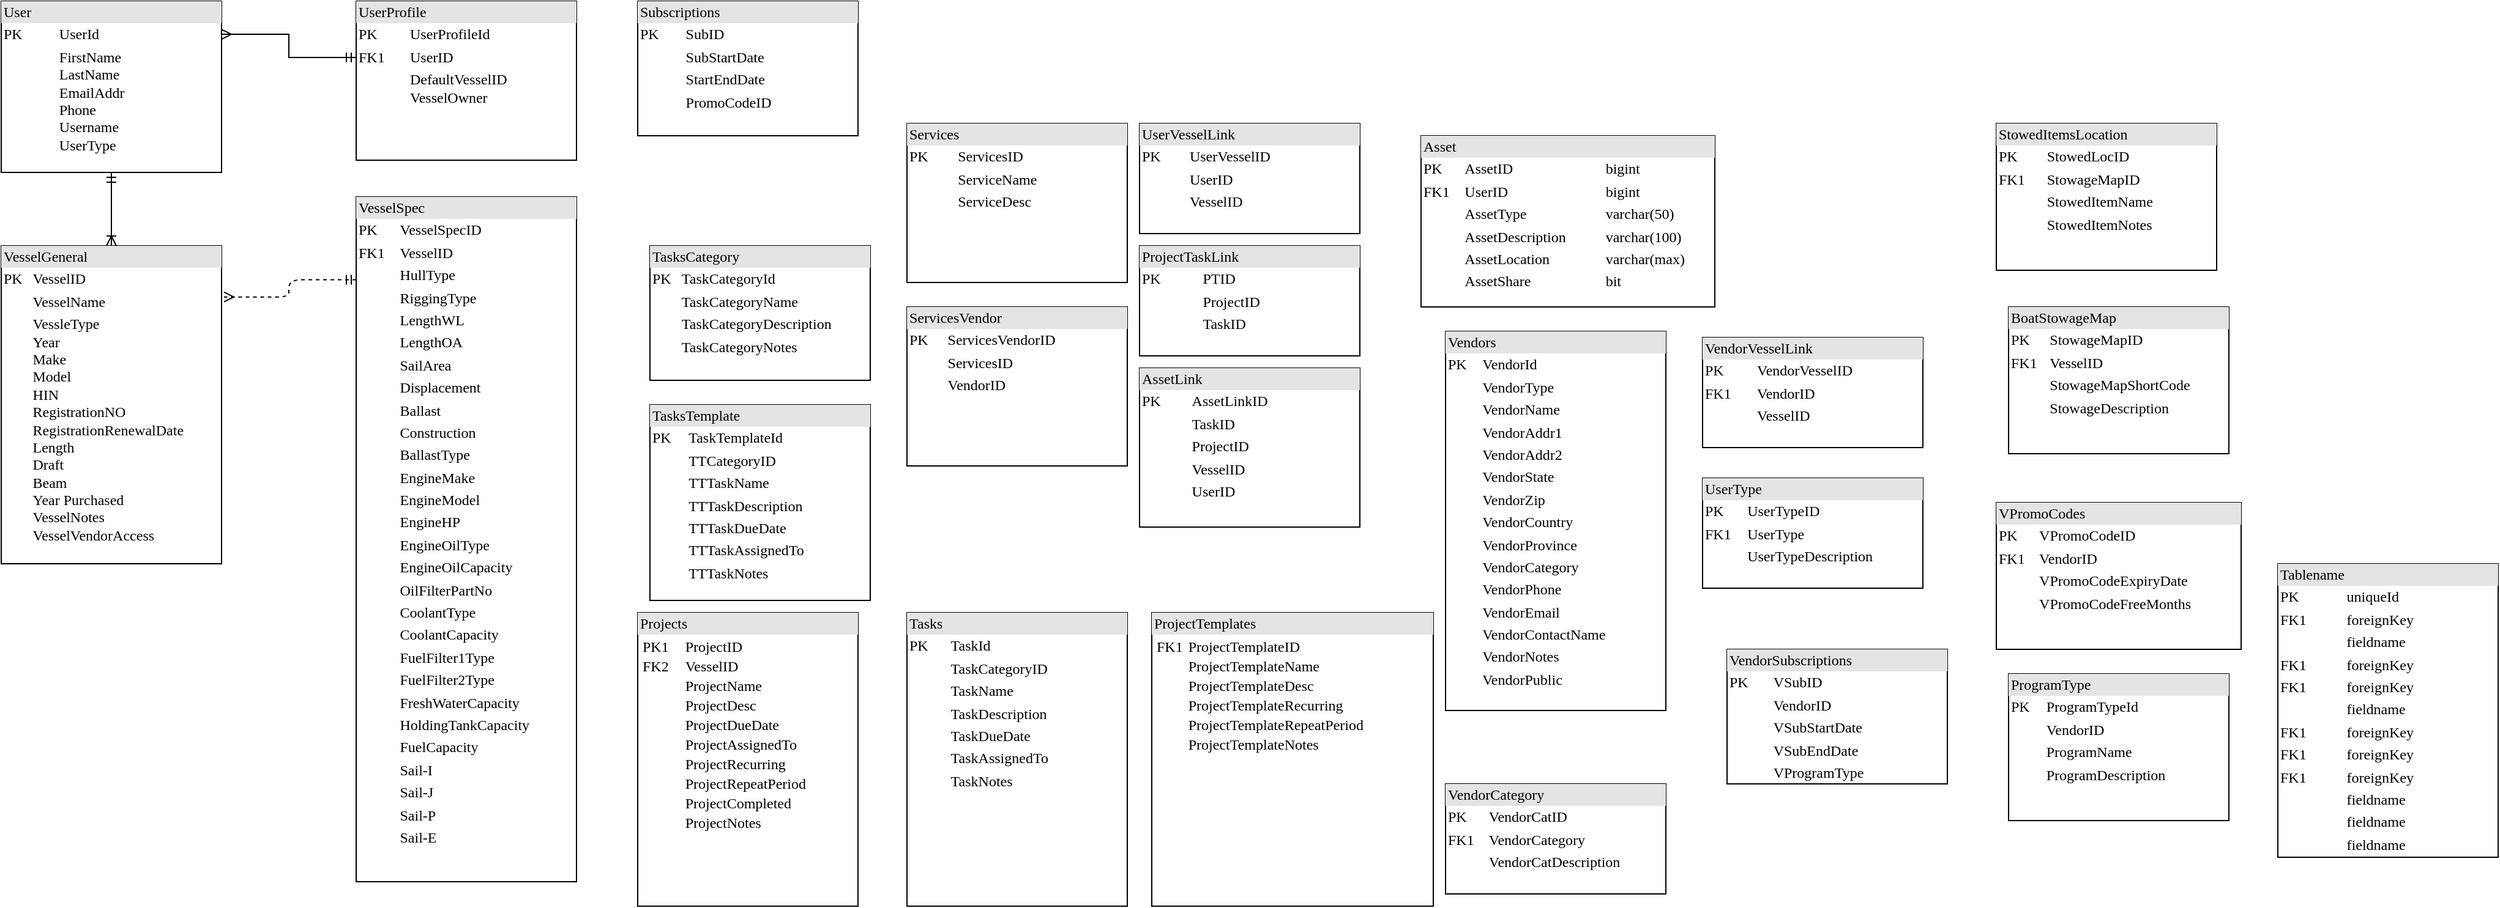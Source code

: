 <mxfile version="13.9.1" type="github">
  <diagram name="Page-1" id="2ca16b54-16f6-2749-3443-fa8db7711227">
    <mxGraphModel dx="1422" dy="802" grid="1" gridSize="10" guides="1" tooltips="1" connect="1" arrows="1" fold="1" page="1" pageScale="1" pageWidth="1100" pageHeight="850" background="#ffffff" math="0" shadow="0">
      <root>
        <mxCell id="0" />
        <mxCell id="1" parent="0" />
        <mxCell id="2ed32ef02a7f4228-1" value="&lt;div style=&quot;box-sizing: border-box ; width: 100% ; background: #e4e4e4 ; padding: 2px&quot;&gt;User&lt;/div&gt;&lt;table style=&quot;width: 100% ; font-size: 1em&quot; cellpadding=&quot;2&quot; cellspacing=&quot;0&quot;&gt;&lt;tbody&gt;&lt;tr&gt;&lt;td&gt;PK&lt;/td&gt;&lt;td&gt;UserId&lt;/td&gt;&lt;/tr&gt;&lt;tr&gt;&lt;td&gt;&lt;br&gt;&lt;/td&gt;&lt;td&gt;FirstName&lt;br&gt;LastName&lt;br&gt;EmailAddr&lt;br&gt;Phone&lt;br&gt;Username&lt;br&gt;UserType&lt;/td&gt;&lt;/tr&gt;&lt;tr&gt;&lt;td&gt;&lt;/td&gt;&lt;td&gt;&lt;br&gt;&lt;/td&gt;&lt;/tr&gt;&lt;/tbody&gt;&lt;/table&gt;" style="verticalAlign=top;align=left;overflow=fill;html=1;rounded=0;shadow=0;comic=0;labelBackgroundColor=none;strokeWidth=1;fontFamily=Verdana;fontSize=12" parent="1" vertex="1">
          <mxGeometry x="110" y="50" width="180" height="140" as="geometry" />
        </mxCell>
        <mxCell id="2ed32ef02a7f4228-22" style="edgeStyle=orthogonalEdgeStyle;html=1;dashed=1;labelBackgroundColor=none;startArrow=ERmandOne;endArrow=ERmany;fontFamily=Verdana;fontSize=12;align=left;entryX=1.011;entryY=0.161;entryDx=0;entryDy=0;entryPerimeter=0;exitX=0;exitY=0.121;exitDx=0;exitDy=0;exitPerimeter=0;startFill=0;endFill=0;" parent="1" source="2ed32ef02a7f4228-8" target="2ed32ef02a7f4228-5" edge="1">
          <mxGeometry relative="1" as="geometry">
            <mxPoint x="290" y="585" as="targetPoint" />
            <Array as="points" />
          </mxGeometry>
        </mxCell>
        <mxCell id="2ed32ef02a7f4228-5" value="&lt;div style=&quot;box-sizing: border-box ; width: 100% ; background: #e4e4e4 ; padding: 2px&quot;&gt;VesselGeneral&lt;/div&gt;&lt;table style=&quot;width: 100% ; font-size: 1em&quot; cellpadding=&quot;2&quot; cellspacing=&quot;0&quot;&gt;&lt;tbody&gt;&lt;tr&gt;&lt;td&gt;PK&lt;/td&gt;&lt;td&gt;VesselID&lt;/td&gt;&lt;/tr&gt;&lt;tr&gt;&lt;td&gt;&lt;br&gt;&lt;/td&gt;&lt;td&gt;VesselName&lt;/td&gt;&lt;/tr&gt;&lt;tr&gt;&lt;td&gt;&lt;/td&gt;&lt;td&gt;VessleType&lt;br&gt;Year&lt;br&gt;Make&lt;br&gt;Model&lt;br&gt;HIN&lt;br&gt;RegistrationNO&lt;br&gt;RegistrationRenewalDate&lt;br&gt;Length&lt;br&gt;Draft&lt;br&gt;Beam&lt;br&gt;Year Purchased&lt;br&gt;VesselNotes&lt;br&gt;VesselVendorAccess&lt;br&gt;&lt;br&gt;&lt;br&gt;&lt;br&gt;&lt;/td&gt;&lt;/tr&gt;&lt;/tbody&gt;&lt;/table&gt;" style="verticalAlign=top;align=left;overflow=fill;html=1;rounded=0;shadow=0;comic=0;labelBackgroundColor=none;strokeWidth=1;fontFamily=Verdana;fontSize=12" parent="1" vertex="1">
          <mxGeometry x="110" y="250" width="180" height="260" as="geometry" />
        </mxCell>
        <mxCell id="2ed32ef02a7f4228-8" value="&lt;div style=&quot;box-sizing: border-box ; width: 100% ; background: #e4e4e4 ; padding: 2px&quot;&gt;VesselSpec&lt;/div&gt;&lt;table style=&quot;width: 100% ; font-size: 1em&quot; cellpadding=&quot;2&quot; cellspacing=&quot;0&quot;&gt;&lt;tbody&gt;&lt;tr&gt;&lt;td&gt;PK&lt;/td&gt;&lt;td&gt;VesselSpecID&lt;/td&gt;&lt;/tr&gt;&lt;tr&gt;&lt;td&gt;FK1&lt;/td&gt;&lt;td&gt;VesselID&lt;/td&gt;&lt;/tr&gt;&lt;tr&gt;&lt;td&gt;&lt;/td&gt;&lt;td&gt;HullType&lt;/td&gt;&lt;/tr&gt;&lt;tr&gt;&lt;td&gt;&lt;br&gt;&lt;/td&gt;&lt;td&gt;RiggingType&lt;/td&gt;&lt;/tr&gt;&lt;tr&gt;&lt;td&gt;&lt;/td&gt;&lt;td&gt;LengthWL&lt;br&gt;&lt;/td&gt;&lt;/tr&gt;&lt;tr&gt;&lt;td&gt;&lt;br&gt;&lt;/td&gt;&lt;td&gt;LengthOA&lt;/td&gt;&lt;/tr&gt;&lt;tr&gt;&lt;td&gt;&lt;br&gt;&lt;/td&gt;&lt;td&gt;SailArea&lt;/td&gt;&lt;/tr&gt;&lt;tr&gt;&lt;td&gt;&lt;br&gt;&lt;/td&gt;&lt;td&gt;Displacement&lt;/td&gt;&lt;/tr&gt;&lt;tr&gt;&lt;td&gt;&lt;br&gt;&lt;/td&gt;&lt;td&gt;Ballast&lt;/td&gt;&lt;/tr&gt;&lt;tr&gt;&lt;td&gt;&lt;br&gt;&lt;/td&gt;&lt;td&gt;Construction&lt;/td&gt;&lt;/tr&gt;&lt;tr&gt;&lt;td&gt;&lt;br&gt;&lt;/td&gt;&lt;td&gt;BallastType&lt;/td&gt;&lt;/tr&gt;&lt;tr&gt;&lt;td&gt;&lt;br&gt;&lt;/td&gt;&lt;td&gt;EngineMake&lt;/td&gt;&lt;/tr&gt;&lt;tr&gt;&lt;td&gt;&lt;br&gt;&lt;/td&gt;&lt;td&gt;EngineModel&lt;/td&gt;&lt;/tr&gt;&lt;tr&gt;&lt;td&gt;&lt;br&gt;&lt;/td&gt;&lt;td&gt;EngineHP&lt;/td&gt;&lt;/tr&gt;&lt;tr&gt;&lt;td&gt;&lt;br&gt;&lt;/td&gt;&lt;td&gt;EngineOilType&lt;/td&gt;&lt;/tr&gt;&lt;tr&gt;&lt;td&gt;&lt;br&gt;&lt;/td&gt;&lt;td&gt;EngineOilCapacity&lt;/td&gt;&lt;/tr&gt;&lt;tr&gt;&lt;td&gt;&lt;br&gt;&lt;/td&gt;&lt;td&gt;OilFilterPartNo&lt;/td&gt;&lt;/tr&gt;&lt;tr&gt;&lt;td&gt;&lt;br&gt;&lt;/td&gt;&lt;td&gt;CoolantType&lt;/td&gt;&lt;/tr&gt;&lt;tr&gt;&lt;td&gt;&lt;br&gt;&lt;/td&gt;&lt;td&gt;CoolantCapacity&lt;/td&gt;&lt;/tr&gt;&lt;tr&gt;&lt;td&gt;&lt;br&gt;&lt;/td&gt;&lt;td&gt;FuelFilter1Type&lt;/td&gt;&lt;/tr&gt;&lt;tr&gt;&lt;td&gt;&lt;br&gt;&lt;/td&gt;&lt;td&gt;FuelFilter2Type&lt;/td&gt;&lt;/tr&gt;&lt;tr&gt;&lt;td&gt;&lt;br&gt;&lt;/td&gt;&lt;td&gt;FreshWaterCapacity&lt;/td&gt;&lt;/tr&gt;&lt;tr&gt;&lt;td&gt;&lt;br&gt;&lt;/td&gt;&lt;td&gt;HoldingTankCapacity&lt;/td&gt;&lt;/tr&gt;&lt;tr&gt;&lt;td&gt;&lt;br&gt;&lt;/td&gt;&lt;td&gt;FuelCapacity&lt;/td&gt;&lt;/tr&gt;&lt;tr&gt;&lt;td&gt;&lt;br&gt;&lt;/td&gt;&lt;td&gt;Sail-I&lt;/td&gt;&lt;/tr&gt;&lt;tr&gt;&lt;td&gt;&lt;br&gt;&lt;/td&gt;&lt;td&gt;Sail-J&lt;/td&gt;&lt;/tr&gt;&lt;tr&gt;&lt;td&gt;&lt;br&gt;&lt;/td&gt;&lt;td&gt;Sail-P&lt;/td&gt;&lt;/tr&gt;&lt;tr&gt;&lt;td&gt;&lt;br&gt;&lt;/td&gt;&lt;td&gt;Sail-E&lt;/td&gt;&lt;/tr&gt;&lt;/tbody&gt;&lt;/table&gt;" style="verticalAlign=top;align=left;overflow=fill;html=1;rounded=0;shadow=0;comic=0;labelBackgroundColor=none;strokeWidth=1;fontFamily=Verdana;fontSize=12" parent="1" vertex="1">
          <mxGeometry x="400" y="210" width="180" height="560" as="geometry" />
        </mxCell>
        <mxCell id="2ed32ef02a7f4228-9" value="&lt;div style=&quot;box-sizing: border-box ; width: 100% ; background: #e4e4e4 ; padding: 2px&quot;&gt;UserVesselLink&lt;/div&gt;&lt;table style=&quot;width: 100% ; font-size: 1em&quot; cellpadding=&quot;2&quot; cellspacing=&quot;0&quot;&gt;&lt;tbody&gt;&lt;tr&gt;&lt;td&gt;PK&lt;/td&gt;&lt;td&gt;UserVesselID&lt;/td&gt;&lt;/tr&gt;&lt;tr&gt;&lt;td&gt;&lt;/td&gt;&lt;td&gt;UserID&lt;/td&gt;&lt;/tr&gt;&lt;tr&gt;&lt;td&gt;&lt;/td&gt;&lt;td&gt;VesselID&lt;/td&gt;&lt;/tr&gt;&lt;/tbody&gt;&lt;/table&gt;" style="verticalAlign=top;align=left;overflow=fill;html=1;rounded=0;shadow=0;comic=0;labelBackgroundColor=none;strokeWidth=1;fontFamily=Verdana;fontSize=12" parent="1" vertex="1">
          <mxGeometry x="1040" y="150" width="180" height="90" as="geometry" />
        </mxCell>
        <mxCell id="2ed32ef02a7f4228-10" value="&lt;div style=&quot;box-sizing: border-box ; width: 100% ; background: #e4e4e4 ; padding: 2px&quot;&gt;Tablename&lt;/div&gt;&lt;table style=&quot;width: 100% ; font-size: 1em&quot; cellpadding=&quot;2&quot; cellspacing=&quot;0&quot;&gt;&lt;tbody&gt;&lt;tr&gt;&lt;td&gt;PK&lt;/td&gt;&lt;td&gt;uniqueId&lt;/td&gt;&lt;/tr&gt;&lt;tr&gt;&lt;td&gt;FK1&lt;/td&gt;&lt;td&gt;foreignKey&lt;/td&gt;&lt;/tr&gt;&lt;tr&gt;&lt;td&gt;&lt;/td&gt;&lt;td&gt;fieldname&lt;/td&gt;&lt;/tr&gt;&lt;tr&gt;&lt;td&gt;FK1&lt;br&gt;&lt;/td&gt;&lt;td&gt;foreignKey&lt;br&gt;&lt;/td&gt;&lt;/tr&gt;&lt;tr&gt;&lt;td&gt;FK1&lt;br&gt;&lt;/td&gt;&lt;td&gt;foreignKey&lt;br&gt;&lt;/td&gt;&lt;/tr&gt;&lt;tr&gt;&lt;td&gt;&lt;br&gt;&lt;/td&gt;&lt;td&gt;fieldname&lt;br&gt;&lt;/td&gt;&lt;/tr&gt;&lt;tr&gt;&lt;td&gt;FK1&lt;br&gt;&lt;/td&gt;&lt;td&gt;foreignKey&lt;br&gt;&lt;/td&gt;&lt;/tr&gt;&lt;tr&gt;&lt;td&gt;FK1&lt;br&gt;&lt;/td&gt;&lt;td&gt;foreignKey&lt;br&gt;&lt;/td&gt;&lt;/tr&gt;&lt;tr&gt;&lt;td&gt;FK1&lt;br&gt;&lt;/td&gt;&lt;td&gt;foreignKey&lt;br&gt;&lt;/td&gt;&lt;/tr&gt;&lt;tr&gt;&lt;td&gt;&lt;br&gt;&lt;/td&gt;&lt;td&gt;fieldname&lt;br&gt;&lt;/td&gt;&lt;/tr&gt;&lt;tr&gt;&lt;td&gt;&lt;br&gt;&lt;/td&gt;&lt;td&gt;fieldname&lt;br&gt;&lt;/td&gt;&lt;/tr&gt;&lt;tr&gt;&lt;td&gt;&lt;br&gt;&lt;/td&gt;&lt;td&gt;fieldname&lt;br&gt;&lt;/td&gt;&lt;/tr&gt;&lt;/tbody&gt;&lt;/table&gt;" style="verticalAlign=top;align=left;overflow=fill;html=1;rounded=0;shadow=0;comic=0;labelBackgroundColor=none;strokeWidth=1;fontFamily=Verdana;fontSize=12" parent="1" vertex="1">
          <mxGeometry x="1970" y="510" width="180" height="240" as="geometry" />
        </mxCell>
        <mxCell id="2ed32ef02a7f4228-11" value="&lt;div style=&quot;box-sizing: border-box ; width: 100% ; background: #e4e4e4 ; padding: 2px&quot;&gt;ProjectTaskLink&lt;/div&gt;&lt;table style=&quot;width: 100% ; font-size: 1em&quot; cellpadding=&quot;2&quot; cellspacing=&quot;0&quot;&gt;&lt;tbody&gt;&lt;tr&gt;&lt;td&gt;PK&lt;/td&gt;&lt;td&gt;PTID&lt;/td&gt;&lt;/tr&gt;&lt;tr&gt;&lt;td&gt;&lt;br&gt;&lt;/td&gt;&lt;td&gt;ProjectID&lt;/td&gt;&lt;/tr&gt;&lt;tr&gt;&lt;td&gt;&lt;/td&gt;&lt;td&gt;TaskID&lt;/td&gt;&lt;/tr&gt;&lt;/tbody&gt;&lt;/table&gt;" style="verticalAlign=top;align=left;overflow=fill;html=1;rounded=0;shadow=0;comic=0;labelBackgroundColor=none;strokeWidth=1;fontFamily=Verdana;fontSize=12" parent="1" vertex="1">
          <mxGeometry x="1040" y="250" width="180" height="90" as="geometry" />
        </mxCell>
        <mxCell id="2ed32ef02a7f4228-13" value="" style="edgeStyle=orthogonalEdgeStyle;html=1;endArrow=ERoneToMany;startArrow=ERmandOne;labelBackgroundColor=none;fontFamily=Verdana;fontSize=12;align=left;exitX=0.5;exitY=1;entryX=0.5;entryY=0;" parent="1" source="2ed32ef02a7f4228-1" target="2ed32ef02a7f4228-5" edge="1">
          <mxGeometry width="100" height="100" relative="1" as="geometry">
            <mxPoint x="350" y="370" as="sourcePoint" />
            <mxPoint x="450" y="270" as="targetPoint" />
          </mxGeometry>
        </mxCell>
        <mxCell id="KJobEhFZfpMi85MwYcCg-4" style="edgeStyle=orthogonalEdgeStyle;rounded=0;orthogonalLoop=1;jettySize=auto;html=1;entryX=1;entryY=0.193;entryDx=0;entryDy=0;entryPerimeter=0;exitX=0;exitY=0.354;exitDx=0;exitDy=0;exitPerimeter=0;endArrow=ERmany;endFill=0;startArrow=ERmandOne;startFill=0;" parent="1" source="KJobEhFZfpMi85MwYcCg-2" target="2ed32ef02a7f4228-1" edge="1">
          <mxGeometry relative="1" as="geometry" />
        </mxCell>
        <mxCell id="KJobEhFZfpMi85MwYcCg-2" value="&lt;div style=&quot;box-sizing: border-box ; width: 100% ; background: #e4e4e4 ; padding: 2px&quot;&gt;UserProfile&lt;/div&gt;&lt;table style=&quot;width: 100% ; font-size: 1em&quot; cellpadding=&quot;2&quot; cellspacing=&quot;0&quot;&gt;&lt;tbody&gt;&lt;tr&gt;&lt;td&gt;PK&lt;/td&gt;&lt;td&gt;UserProfileId&lt;/td&gt;&lt;/tr&gt;&lt;tr&gt;&lt;td&gt;FK1&lt;/td&gt;&lt;td&gt;UserID&lt;/td&gt;&lt;/tr&gt;&lt;tr&gt;&lt;td&gt;&lt;br&gt;&lt;/td&gt;&lt;td&gt;DefaultVesselID&lt;br&gt;VesselOwner&lt;/td&gt;&lt;/tr&gt;&lt;tr&gt;&lt;td&gt;&lt;br&gt;&lt;/td&gt;&lt;td&gt;&lt;br&gt;&lt;/td&gt;&lt;/tr&gt;&lt;/tbody&gt;&lt;/table&gt;" style="verticalAlign=top;align=left;overflow=fill;html=1;rounded=0;shadow=0;comic=0;labelBackgroundColor=none;strokeWidth=1;fontFamily=Verdana;fontSize=12" parent="1" vertex="1">
          <mxGeometry x="400" y="50" width="180" height="130" as="geometry" />
        </mxCell>
        <mxCell id="KJobEhFZfpMi85MwYcCg-8" value="&lt;div style=&quot;box-sizing: border-box ; width: 100% ; background: #e4e4e4 ; padding: 2px&quot;&gt;Projects&lt;/div&gt;&lt;table style=&quot;width: 100% ; font-size: 1em&quot; cellpadding=&quot;2&quot; cellspacing=&quot;0&quot;&gt;&lt;tbody&gt;&lt;tr&gt;&lt;td&gt;&lt;table cellpadding=&quot;2&quot; cellspacing=&quot;0&quot; style=&quot;font-size: 1em ; width: 176px&quot;&gt;&lt;tbody style=&quot;line-height: 12px&quot;&gt;&lt;tr&gt;&lt;td&gt;PK1&lt;/td&gt;&lt;td&gt;&lt;span style=&quot;background-color: rgb(255 , 255 , 255)&quot;&gt;ProjectID&lt;/span&gt;&lt;/td&gt;&lt;/tr&gt;&lt;tr&gt;&lt;td&gt;FK2&lt;/td&gt;&lt;td&gt;&lt;span style=&quot;background-color: rgb(255 , 255 , 255)&quot;&gt;VesselID&lt;/span&gt;&lt;/td&gt;&lt;/tr&gt;&lt;tr&gt;&lt;td&gt;&lt;br&gt;&lt;/td&gt;&lt;td&gt;ProjectName&lt;/td&gt;&lt;/tr&gt;&lt;tr&gt;&lt;td&gt;&lt;br&gt;&lt;/td&gt;&lt;td&gt;ProjectDesc&lt;/td&gt;&lt;/tr&gt;&lt;tr&gt;&lt;td&gt;&lt;br&gt;&lt;/td&gt;&lt;td&gt;ProjectDueDate&lt;/td&gt;&lt;/tr&gt;&lt;tr&gt;&lt;td&gt;&lt;br&gt;&lt;/td&gt;&lt;td&gt;ProjectAssignedTo&lt;/td&gt;&lt;/tr&gt;&lt;tr&gt;&lt;td&gt;&lt;br&gt;&lt;/td&gt;&lt;td&gt;ProjectRecurring&lt;/td&gt;&lt;/tr&gt;&lt;tr&gt;&lt;td&gt;&lt;br&gt;&lt;/td&gt;&lt;td&gt;&lt;span style=&quot;background-color: rgb(255 , 255 , 255)&quot;&gt;ProjectRepeatPeriod&lt;/span&gt;&lt;/td&gt;&lt;/tr&gt;&lt;tr&gt;&lt;td&gt;&lt;br&gt;&lt;/td&gt;&lt;td&gt;ProjectCompleted&lt;/td&gt;&lt;/tr&gt;&lt;tr&gt;&lt;td&gt;&lt;br&gt;&lt;/td&gt;&lt;td&gt;ProjectNotes&lt;/td&gt;&lt;/tr&gt;&lt;/tbody&gt;&lt;/table&gt;&lt;/td&gt;&lt;td&gt;&lt;/td&gt;&lt;/tr&gt;&lt;tr&gt;&lt;td&gt;&lt;br&gt;&lt;/td&gt;&lt;td&gt;fieldname&lt;br&gt;&lt;/td&gt;&lt;/tr&gt;&lt;tr&gt;&lt;td&gt;&lt;br&gt;&lt;/td&gt;&lt;td&gt;fieldname&lt;br&gt;&lt;/td&gt;&lt;/tr&gt;&lt;tr&gt;&lt;td&gt;&lt;br&gt;&lt;/td&gt;&lt;td&gt;fieldname&lt;br&gt;&lt;/td&gt;&lt;/tr&gt;&lt;/tbody&gt;&lt;/table&gt;" style="verticalAlign=top;align=left;overflow=fill;html=1;rounded=0;shadow=0;comic=0;labelBackgroundColor=none;strokeWidth=1;fontFamily=Verdana;fontSize=12" parent="1" vertex="1">
          <mxGeometry x="630" y="550" width="180" height="240" as="geometry" />
        </mxCell>
        <mxCell id="KJobEhFZfpMi85MwYcCg-45" value="&lt;div style=&quot;box-sizing: border-box ; width: 100% ; background: #e4e4e4 ; padding: 2px&quot;&gt;ProjectTemplates&lt;/div&gt;&lt;table style=&quot;width: 100% ; font-size: 1em&quot; cellpadding=&quot;2&quot; cellspacing=&quot;0&quot;&gt;&lt;tbody&gt;&lt;tr&gt;&lt;td&gt;&lt;table cellpadding=&quot;2&quot; cellspacing=&quot;0&quot; style=&quot;font-size: 1em ; width: 176px&quot;&gt;&lt;tbody style=&quot;line-height: 12px&quot;&gt;&lt;tr&gt;&lt;td&gt;FK1&lt;/td&gt;&lt;td&gt;&lt;span style=&quot;background-color: rgb(255 , 255 , 255)&quot;&gt;ProjectTemplateID&lt;/span&gt;&lt;/td&gt;&lt;/tr&gt;&lt;tr&gt;&lt;td&gt;&lt;br&gt;&lt;/td&gt;&lt;td&gt;ProjectTemplateName&lt;/td&gt;&lt;/tr&gt;&lt;tr&gt;&lt;td&gt;&lt;br&gt;&lt;/td&gt;&lt;td&gt;ProjectTemplateDesc&lt;/td&gt;&lt;/tr&gt;&lt;tr&gt;&lt;td&gt;&lt;br&gt;&lt;/td&gt;&lt;td&gt;ProjectTemplateRecurring&lt;/td&gt;&lt;/tr&gt;&lt;tr&gt;&lt;td&gt;&lt;br&gt;&lt;/td&gt;&lt;td&gt;&lt;span style=&quot;background-color: rgb(255 , 255 , 255)&quot;&gt;ProjectTemplateRepeatPeriod&lt;/span&gt;&lt;/td&gt;&lt;/tr&gt;&lt;tr&gt;&lt;td&gt;&lt;br&gt;&lt;/td&gt;&lt;td&gt;ProjectTemplateNotes&lt;/td&gt;&lt;/tr&gt;&lt;/tbody&gt;&lt;/table&gt;&lt;/td&gt;&lt;td&gt;&lt;/td&gt;&lt;/tr&gt;&lt;/tbody&gt;&lt;/table&gt;" style="verticalAlign=top;align=left;overflow=fill;html=1;rounded=0;shadow=0;comic=0;labelBackgroundColor=none;strokeWidth=1;fontFamily=Verdana;fontSize=12" parent="1" vertex="1">
          <mxGeometry x="1050" y="550" width="230" height="240" as="geometry" />
        </mxCell>
        <mxCell id="KJobEhFZfpMi85MwYcCg-46" value="&lt;div style=&quot;box-sizing: border-box ; width: 100% ; background: #e4e4e4 ; padding: 2px&quot;&gt;Tasks&lt;/div&gt;&lt;table style=&quot;width: 100% ; font-size: 1em&quot; cellpadding=&quot;2&quot; cellspacing=&quot;0&quot;&gt;&lt;tbody&gt;&lt;tr&gt;&lt;td&gt;PK&lt;/td&gt;&lt;td&gt;TaskId&lt;/td&gt;&lt;/tr&gt;&lt;tr&gt;&lt;td&gt;&lt;br&gt;&lt;/td&gt;&lt;td&gt;TaskCategoryID&lt;/td&gt;&lt;/tr&gt;&lt;tr&gt;&lt;td&gt;&lt;/td&gt;&lt;td&gt;TaskName&lt;/td&gt;&lt;/tr&gt;&lt;tr&gt;&lt;td&gt;&lt;br&gt;&lt;/td&gt;&lt;td&gt;TaskDescription&lt;/td&gt;&lt;/tr&gt;&lt;tr&gt;&lt;td&gt;&lt;br&gt;&lt;/td&gt;&lt;td&gt;TaskDueDate&lt;br&gt;&lt;/td&gt;&lt;/tr&gt;&lt;tr&gt;&lt;td&gt;&lt;br&gt;&lt;/td&gt;&lt;td&gt;TaskAssignedTo&lt;/td&gt;&lt;/tr&gt;&lt;tr&gt;&lt;td&gt;&lt;br&gt;&lt;/td&gt;&lt;td&gt;TaskNotes&lt;br&gt;&lt;/td&gt;&lt;/tr&gt;&lt;/tbody&gt;&lt;/table&gt;" style="verticalAlign=top;align=left;overflow=fill;html=1;rounded=0;shadow=0;comic=0;labelBackgroundColor=none;strokeWidth=1;fontFamily=Verdana;fontSize=12" parent="1" vertex="1">
          <mxGeometry x="850" y="550" width="180" height="240" as="geometry" />
        </mxCell>
        <mxCell id="KJobEhFZfpMi85MwYcCg-47" value="&lt;div style=&quot;box-sizing: border-box ; width: 100% ; background: #e4e4e4 ; padding: 2px&quot;&gt;Asset&lt;/div&gt;&lt;table style=&quot;width: 100% ; font-size: 1em&quot; cellpadding=&quot;2&quot; cellspacing=&quot;0&quot;&gt;&lt;tbody&gt;&lt;tr&gt;&lt;td&gt;PK&lt;/td&gt;&lt;td&gt;AssetID&lt;/td&gt;&lt;td&gt;bigint&lt;/td&gt;&lt;/tr&gt;&lt;tr&gt;&lt;td&gt;FK1&lt;/td&gt;&lt;td&gt;UserID&lt;/td&gt;&lt;td&gt;bigint&lt;/td&gt;&lt;/tr&gt;&lt;tr&gt;&lt;td&gt;&lt;/td&gt;&lt;td&gt;AssetType&lt;/td&gt;&lt;td&gt;varchar(50)&lt;/td&gt;&lt;/tr&gt;&lt;tr&gt;&lt;td&gt;&lt;br&gt;&lt;/td&gt;&lt;td&gt;AssetDescription&lt;/td&gt;&lt;td&gt;varchar(100)&lt;/td&gt;&lt;/tr&gt;&lt;tr&gt;&lt;td&gt;&lt;br&gt;&lt;/td&gt;&lt;td&gt;AssetLocation&lt;/td&gt;&lt;td&gt;varchar(max)&lt;/td&gt;&lt;/tr&gt;&lt;tr&gt;&lt;td&gt;&lt;br&gt;&lt;/td&gt;&lt;td&gt;AssetShare&lt;/td&gt;&lt;td&gt;bit&lt;/td&gt;&lt;/tr&gt;&lt;/tbody&gt;&lt;/table&gt;" style="verticalAlign=top;align=left;overflow=fill;html=1;rounded=0;shadow=0;comic=0;labelBackgroundColor=none;strokeWidth=1;fontFamily=Verdana;fontSize=12" parent="1" vertex="1">
          <mxGeometry x="1270" y="160" width="240" height="140" as="geometry" />
        </mxCell>
        <mxCell id="KJobEhFZfpMi85MwYcCg-48" value="&lt;div style=&quot;box-sizing: border-box ; width: 100% ; background: #e4e4e4 ; padding: 2px&quot;&gt;AssetLink&lt;/div&gt;&lt;table style=&quot;width: 100% ; font-size: 1em&quot; cellpadding=&quot;2&quot; cellspacing=&quot;0&quot;&gt;&lt;tbody&gt;&lt;tr&gt;&lt;td&gt;PK&lt;/td&gt;&lt;td&gt;AssetLinkID&lt;/td&gt;&lt;/tr&gt;&lt;tr&gt;&lt;td&gt;&lt;br&gt;&lt;/td&gt;&lt;td&gt;TaskID&lt;/td&gt;&lt;/tr&gt;&lt;tr&gt;&lt;td&gt;&lt;/td&gt;&lt;td&gt;ProjectID&lt;/td&gt;&lt;/tr&gt;&lt;tr&gt;&lt;td&gt;&lt;br&gt;&lt;/td&gt;&lt;td&gt;VesselID&lt;/td&gt;&lt;/tr&gt;&lt;tr&gt;&lt;td&gt;&lt;br&gt;&lt;/td&gt;&lt;td&gt;UserID&lt;/td&gt;&lt;/tr&gt;&lt;tr&gt;&lt;td&gt;&lt;br&gt;&lt;/td&gt;&lt;td&gt;&lt;br&gt;&lt;/td&gt;&lt;/tr&gt;&lt;/tbody&gt;&lt;/table&gt;" style="verticalAlign=top;align=left;overflow=fill;html=1;rounded=0;shadow=0;comic=0;labelBackgroundColor=none;strokeWidth=1;fontFamily=Verdana;fontSize=12" parent="1" vertex="1">
          <mxGeometry x="1040" y="350" width="180" height="130" as="geometry" />
        </mxCell>
        <mxCell id="KJobEhFZfpMi85MwYcCg-49" value="&lt;div style=&quot;box-sizing: border-box ; width: 100% ; background: #e4e4e4 ; padding: 2px&quot;&gt;Vendors&lt;/div&gt;&lt;table style=&quot;width: 100% ; font-size: 1em&quot; cellpadding=&quot;2&quot; cellspacing=&quot;0&quot;&gt;&lt;tbody&gt;&lt;tr&gt;&lt;td&gt;PK&lt;/td&gt;&lt;td&gt;VendorId&lt;/td&gt;&lt;/tr&gt;&lt;tr&gt;&lt;td&gt;&lt;br&gt;&lt;/td&gt;&lt;td&gt;VendorType&lt;/td&gt;&lt;/tr&gt;&lt;tr&gt;&lt;td&gt;&lt;br&gt;&lt;/td&gt;&lt;td&gt;VendorName&lt;/td&gt;&lt;/tr&gt;&lt;tr&gt;&lt;td&gt;&lt;/td&gt;&lt;td&gt;VendorAddr1&lt;/td&gt;&lt;/tr&gt;&lt;tr&gt;&lt;td&gt;&lt;br&gt;&lt;/td&gt;&lt;td&gt;VendorAddr2&lt;br&gt;&lt;/td&gt;&lt;/tr&gt;&lt;tr&gt;&lt;td&gt;&lt;br&gt;&lt;/td&gt;&lt;td&gt;VendorState&lt;br&gt;&lt;/td&gt;&lt;/tr&gt;&lt;tr&gt;&lt;td&gt;&lt;br&gt;&lt;/td&gt;&lt;td&gt;VendorZip&lt;/td&gt;&lt;/tr&gt;&lt;tr&gt;&lt;td&gt;&lt;br&gt;&lt;/td&gt;&lt;td&gt;VendorCountry&lt;br&gt;&lt;/td&gt;&lt;/tr&gt;&lt;tr&gt;&lt;td&gt;&lt;br&gt;&lt;/td&gt;&lt;td&gt;VendorProvince&lt;br&gt;&lt;/td&gt;&lt;/tr&gt;&lt;tr&gt;&lt;td&gt;&lt;br&gt;&lt;/td&gt;&lt;td&gt;VendorCategory&lt;br&gt;&lt;/td&gt;&lt;/tr&gt;&lt;tr&gt;&lt;td&gt;&lt;br&gt;&lt;/td&gt;&lt;td&gt;VendorPhone&lt;/td&gt;&lt;/tr&gt;&lt;tr&gt;&lt;td&gt;&lt;br&gt;&lt;/td&gt;&lt;td&gt;VendorEmail&lt;/td&gt;&lt;/tr&gt;&lt;tr&gt;&lt;td&gt;&lt;br&gt;&lt;/td&gt;&lt;td&gt;VendorContactName&lt;/td&gt;&lt;/tr&gt;&lt;tr&gt;&lt;td&gt;&lt;br&gt;&lt;/td&gt;&lt;td&gt;VendorNotes&lt;/td&gt;&lt;/tr&gt;&lt;tr&gt;&lt;td&gt;&lt;br&gt;&lt;/td&gt;&lt;td&gt;VendorPublic&lt;/td&gt;&lt;/tr&gt;&lt;tr&gt;&lt;td&gt;&lt;br&gt;&lt;/td&gt;&lt;td&gt;&lt;br&gt;&lt;/td&gt;&lt;/tr&gt;&lt;/tbody&gt;&lt;/table&gt;" style="verticalAlign=top;align=left;overflow=fill;html=1;rounded=0;shadow=0;comic=0;labelBackgroundColor=none;strokeWidth=1;fontFamily=Verdana;fontSize=12" parent="1" vertex="1">
          <mxGeometry x="1290" y="320" width="180" height="310" as="geometry" />
        </mxCell>
        <mxCell id="KJobEhFZfpMi85MwYcCg-50" value="&lt;div style=&quot;box-sizing: border-box ; width: 100% ; background: #e4e4e4 ; padding: 2px&quot;&gt;VendorCategory&lt;/div&gt;&lt;table style=&quot;width: 100% ; font-size: 1em&quot; cellpadding=&quot;2&quot; cellspacing=&quot;0&quot;&gt;&lt;tbody&gt;&lt;tr&gt;&lt;td&gt;PK&lt;/td&gt;&lt;td&gt;VendorCatID&lt;/td&gt;&lt;/tr&gt;&lt;tr&gt;&lt;td&gt;FK1&lt;/td&gt;&lt;td&gt;VendorCategory&lt;/td&gt;&lt;/tr&gt;&lt;tr&gt;&lt;td&gt;&lt;/td&gt;&lt;td&gt;VendorCatDescription&lt;/td&gt;&lt;/tr&gt;&lt;/tbody&gt;&lt;/table&gt;" style="verticalAlign=top;align=left;overflow=fill;html=1;rounded=0;shadow=0;comic=0;labelBackgroundColor=none;strokeWidth=1;fontFamily=Verdana;fontSize=12" parent="1" vertex="1">
          <mxGeometry x="1290" y="690" width="180" height="90" as="geometry" />
        </mxCell>
        <mxCell id="KJobEhFZfpMi85MwYcCg-51" value="&lt;div style=&quot;box-sizing: border-box ; width: 100% ; background: #e4e4e4 ; padding: 2px&quot;&gt;VendorVesselLink&lt;/div&gt;&lt;table style=&quot;width: 100% ; font-size: 1em&quot; cellpadding=&quot;2&quot; cellspacing=&quot;0&quot;&gt;&lt;tbody&gt;&lt;tr&gt;&lt;td&gt;PK&lt;/td&gt;&lt;td&gt;VendorVesselID&lt;/td&gt;&lt;/tr&gt;&lt;tr&gt;&lt;td&gt;FK1&lt;/td&gt;&lt;td&gt;VendorID&lt;/td&gt;&lt;/tr&gt;&lt;tr&gt;&lt;td&gt;&lt;/td&gt;&lt;td&gt;VesselID&lt;/td&gt;&lt;/tr&gt;&lt;/tbody&gt;&lt;/table&gt;" style="verticalAlign=top;align=left;overflow=fill;html=1;rounded=0;shadow=0;comic=0;labelBackgroundColor=none;strokeWidth=1;fontFamily=Verdana;fontSize=12" parent="1" vertex="1">
          <mxGeometry x="1500" y="325" width="180" height="90" as="geometry" />
        </mxCell>
        <mxCell id="6VAia3HNnDZ74gM7nJHt-1" value="&lt;div style=&quot;box-sizing: border-box ; width: 100% ; background: #e4e4e4 ; padding: 2px&quot;&gt;UserType&lt;/div&gt;&lt;table style=&quot;width: 100% ; font-size: 1em&quot; cellpadding=&quot;2&quot; cellspacing=&quot;0&quot;&gt;&lt;tbody&gt;&lt;tr&gt;&lt;td&gt;PK&lt;/td&gt;&lt;td&gt;UserTypeID&lt;/td&gt;&lt;/tr&gt;&lt;tr&gt;&lt;td&gt;FK1&lt;/td&gt;&lt;td&gt;UserType&lt;/td&gt;&lt;/tr&gt;&lt;tr&gt;&lt;td&gt;&lt;/td&gt;&lt;td&gt;UserTypeDescription&lt;/td&gt;&lt;/tr&gt;&lt;/tbody&gt;&lt;/table&gt;" style="verticalAlign=top;align=left;overflow=fill;html=1;rounded=0;shadow=0;comic=0;labelBackgroundColor=none;strokeWidth=1;fontFamily=Verdana;fontSize=12" parent="1" vertex="1">
          <mxGeometry x="1500" y="440" width="180" height="90" as="geometry" />
        </mxCell>
        <mxCell id="6VAia3HNnDZ74gM7nJHt-2" value="&lt;div style=&quot;box-sizing: border-box ; width: 100% ; background: #e4e4e4 ; padding: 2px&quot;&gt;StowedItemsLocation&lt;/div&gt;&lt;table style=&quot;width: 100% ; font-size: 1em&quot; cellpadding=&quot;2&quot; cellspacing=&quot;0&quot;&gt;&lt;tbody&gt;&lt;tr&gt;&lt;td&gt;PK&lt;/td&gt;&lt;td&gt;StowedLocID&lt;/td&gt;&lt;/tr&gt;&lt;tr&gt;&lt;td&gt;FK1&lt;/td&gt;&lt;td&gt;StowageMapID&lt;/td&gt;&lt;/tr&gt;&lt;tr&gt;&lt;td&gt;&lt;/td&gt;&lt;td&gt;StowedItemName&lt;/td&gt;&lt;/tr&gt;&lt;tr&gt;&lt;td&gt;&lt;br&gt;&lt;/td&gt;&lt;td&gt;StowedItemNotes&lt;br&gt;&lt;/td&gt;&lt;/tr&gt;&lt;/tbody&gt;&lt;/table&gt;" style="verticalAlign=top;align=left;overflow=fill;html=1;rounded=0;shadow=0;comic=0;labelBackgroundColor=none;strokeWidth=1;fontFamily=Verdana;fontSize=12" parent="1" vertex="1">
          <mxGeometry x="1740" y="150" width="180" height="120" as="geometry" />
        </mxCell>
        <mxCell id="6VAia3HNnDZ74gM7nJHt-3" value="&lt;div style=&quot;box-sizing: border-box ; width: 100% ; background: #e4e4e4 ; padding: 2px&quot;&gt;BoatStowageMap&lt;/div&gt;&lt;table style=&quot;width: 100% ; font-size: 1em&quot; cellpadding=&quot;2&quot; cellspacing=&quot;0&quot;&gt;&lt;tbody&gt;&lt;tr&gt;&lt;td&gt;PK&lt;/td&gt;&lt;td&gt;StowageMapID&lt;/td&gt;&lt;/tr&gt;&lt;tr&gt;&lt;td&gt;FK1&lt;/td&gt;&lt;td&gt;VesselID&lt;/td&gt;&lt;/tr&gt;&lt;tr&gt;&lt;td&gt;&lt;/td&gt;&lt;td&gt;StowageMapShortCode&lt;/td&gt;&lt;/tr&gt;&lt;tr&gt;&lt;td&gt;&lt;br&gt;&lt;/td&gt;&lt;td&gt;StowageDescription&lt;br&gt;&lt;/td&gt;&lt;/tr&gt;&lt;/tbody&gt;&lt;/table&gt;" style="verticalAlign=top;align=left;overflow=fill;html=1;rounded=0;shadow=0;comic=0;labelBackgroundColor=none;strokeWidth=1;fontFamily=Verdana;fontSize=12" parent="1" vertex="1">
          <mxGeometry x="1750" y="300" width="180" height="120" as="geometry" />
        </mxCell>
        <mxCell id="6VAia3HNnDZ74gM7nJHt-4" value="&lt;div style=&quot;box-sizing: border-box ; width: 100% ; background: #e4e4e4 ; padding: 2px&quot;&gt;VPromoCodes&lt;/div&gt;&lt;table style=&quot;width: 100% ; font-size: 1em&quot; cellpadding=&quot;2&quot; cellspacing=&quot;0&quot;&gt;&lt;tbody&gt;&lt;tr&gt;&lt;td&gt;PK&lt;/td&gt;&lt;td&gt;VPromoCodeID&lt;/td&gt;&lt;/tr&gt;&lt;tr&gt;&lt;td&gt;FK1&lt;/td&gt;&lt;td&gt;VendorID&lt;/td&gt;&lt;/tr&gt;&lt;tr&gt;&lt;td&gt;&lt;/td&gt;&lt;td&gt;VPromoCodeExpiryDate&lt;/td&gt;&lt;/tr&gt;&lt;tr&gt;&lt;td&gt;&lt;br&gt;&lt;/td&gt;&lt;td&gt;VPromoCodeFreeMonths&lt;br&gt;&lt;/td&gt;&lt;/tr&gt;&lt;tr&gt;&lt;td&gt;&lt;br&gt;&lt;/td&gt;&lt;td&gt;&lt;br&gt;&lt;/td&gt;&lt;/tr&gt;&lt;tr&gt;&lt;td&gt;&lt;br&gt;&lt;/td&gt;&lt;td&gt;&lt;br&gt;&lt;/td&gt;&lt;/tr&gt;&lt;/tbody&gt;&lt;/table&gt;" style="verticalAlign=top;align=left;overflow=fill;html=1;rounded=0;shadow=0;comic=0;labelBackgroundColor=none;strokeWidth=1;fontFamily=Verdana;fontSize=12" parent="1" vertex="1">
          <mxGeometry x="1740" y="460" width="200" height="120" as="geometry" />
        </mxCell>
        <mxCell id="6VAia3HNnDZ74gM7nJHt-5" value="&lt;div style=&quot;box-sizing: border-box ; width: 100% ; background: #e4e4e4 ; padding: 2px&quot;&gt;ProgramType&lt;/div&gt;&lt;table style=&quot;width: 100% ; font-size: 1em&quot; cellpadding=&quot;2&quot; cellspacing=&quot;0&quot;&gt;&lt;tbody&gt;&lt;tr&gt;&lt;td&gt;PK&lt;/td&gt;&lt;td&gt;ProgramTypeId&lt;/td&gt;&lt;/tr&gt;&lt;tr&gt;&lt;td&gt;&lt;br&gt;&lt;/td&gt;&lt;td&gt;VendorID&lt;/td&gt;&lt;/tr&gt;&lt;tr&gt;&lt;td&gt;&lt;br&gt;&lt;/td&gt;&lt;td&gt;ProgramName&lt;/td&gt;&lt;/tr&gt;&lt;tr&gt;&lt;td&gt;&lt;/td&gt;&lt;td&gt;ProgramDescription&lt;/td&gt;&lt;/tr&gt;&lt;tr&gt;&lt;td&gt;&lt;br&gt;&lt;/td&gt;&lt;td&gt;&lt;br&gt;&lt;/td&gt;&lt;/tr&gt;&lt;tr&gt;&lt;td&gt;&lt;br&gt;&lt;/td&gt;&lt;td&gt;&lt;br&gt;&lt;/td&gt;&lt;/tr&gt;&lt;tr&gt;&lt;td&gt;&lt;br&gt;&lt;/td&gt;&lt;td&gt;&lt;br&gt;&lt;/td&gt;&lt;/tr&gt;&lt;/tbody&gt;&lt;/table&gt;" style="verticalAlign=top;align=left;overflow=fill;html=1;rounded=0;shadow=0;comic=0;labelBackgroundColor=none;strokeWidth=1;fontFamily=Verdana;fontSize=12" parent="1" vertex="1">
          <mxGeometry x="1750" y="600" width="180" height="120" as="geometry" />
        </mxCell>
        <mxCell id="6VAia3HNnDZ74gM7nJHt-6" value="&lt;div style=&quot;box-sizing: border-box ; width: 100% ; background: #e4e4e4 ; padding: 2px&quot;&gt;TasksCategory&lt;/div&gt;&lt;table style=&quot;width: 100% ; font-size: 1em&quot; cellpadding=&quot;2&quot; cellspacing=&quot;0&quot;&gt;&lt;tbody&gt;&lt;tr&gt;&lt;td&gt;PK&lt;/td&gt;&lt;td&gt;TaskCategoryId&lt;/td&gt;&lt;/tr&gt;&lt;tr&gt;&lt;td&gt;&lt;br&gt;&lt;/td&gt;&lt;td&gt;TaskCategoryName&lt;/td&gt;&lt;/tr&gt;&lt;tr&gt;&lt;td&gt;&lt;br&gt;&lt;/td&gt;&lt;td&gt;TaskCategoryDescription&lt;/td&gt;&lt;/tr&gt;&lt;tr&gt;&lt;td&gt;&lt;/td&gt;&lt;td&gt;TaskCategoryNotes&lt;/td&gt;&lt;/tr&gt;&lt;/tbody&gt;&lt;/table&gt;" style="verticalAlign=top;align=left;overflow=fill;html=1;rounded=0;shadow=0;comic=0;labelBackgroundColor=none;strokeWidth=1;fontFamily=Verdana;fontSize=12" parent="1" vertex="1">
          <mxGeometry x="640" y="250" width="180" height="110" as="geometry" />
        </mxCell>
        <mxCell id="rOSAdHOIamUz5q96sS5m-1" value="&lt;div style=&quot;box-sizing: border-box ; width: 100% ; background: #e4e4e4 ; padding: 2px&quot;&gt;Subscriptions&lt;/div&gt;&lt;table style=&quot;width: 100% ; font-size: 1em&quot; cellpadding=&quot;2&quot; cellspacing=&quot;0&quot;&gt;&lt;tbody&gt;&lt;tr&gt;&lt;td&gt;PK&lt;/td&gt;&lt;td&gt;SubID&lt;/td&gt;&lt;/tr&gt;&lt;tr&gt;&lt;td&gt;&lt;br&gt;&lt;/td&gt;&lt;td&gt;SubStartDate&lt;/td&gt;&lt;/tr&gt;&lt;tr&gt;&lt;td&gt;&lt;br&gt;&lt;/td&gt;&lt;td&gt;StartEndDate&lt;/td&gt;&lt;/tr&gt;&lt;tr&gt;&lt;td&gt;&lt;/td&gt;&lt;td&gt;PromoCodeID&lt;/td&gt;&lt;/tr&gt;&lt;/tbody&gt;&lt;/table&gt;" style="verticalAlign=top;align=left;overflow=fill;html=1;rounded=0;shadow=0;comic=0;labelBackgroundColor=none;strokeWidth=1;fontFamily=Verdana;fontSize=12" parent="1" vertex="1">
          <mxGeometry x="630" y="50" width="180" height="110" as="geometry" />
        </mxCell>
        <mxCell id="rOSAdHOIamUz5q96sS5m-3" value="&lt;div style=&quot;box-sizing: border-box ; width: 100% ; background: #e4e4e4 ; padding: 2px&quot;&gt;VendorSubscriptions&lt;/div&gt;&lt;table style=&quot;width: 100% ; font-size: 1em&quot; cellpadding=&quot;2&quot; cellspacing=&quot;0&quot;&gt;&lt;tbody&gt;&lt;tr&gt;&lt;td&gt;PK&lt;/td&gt;&lt;td&gt;VSubID&lt;/td&gt;&lt;/tr&gt;&lt;tr&gt;&lt;td&gt;&lt;br&gt;&lt;/td&gt;&lt;td&gt;VendorID&lt;/td&gt;&lt;/tr&gt;&lt;tr&gt;&lt;td&gt;&lt;br&gt;&lt;/td&gt;&lt;td&gt;VSubStartDate&lt;/td&gt;&lt;/tr&gt;&lt;tr&gt;&lt;td&gt;&lt;br&gt;&lt;/td&gt;&lt;td&gt;VSubEndDate&lt;/td&gt;&lt;/tr&gt;&lt;tr&gt;&lt;td&gt;&lt;br&gt;&lt;/td&gt;&lt;td&gt;VProgramType&lt;/td&gt;&lt;/tr&gt;&lt;/tbody&gt;&lt;/table&gt;" style="verticalAlign=top;align=left;overflow=fill;html=1;rounded=0;shadow=0;comic=0;labelBackgroundColor=none;strokeWidth=1;fontFamily=Verdana;fontSize=12" parent="1" vertex="1">
          <mxGeometry x="1520" y="580" width="180" height="110" as="geometry" />
        </mxCell>
        <mxCell id="yjUKXXeG0IMW2v9dHOdH-1" value="&lt;div style=&quot;box-sizing: border-box ; width: 100% ; background: #e4e4e4 ; padding: 2px&quot;&gt;Services&lt;/div&gt;&lt;table style=&quot;width: 100% ; font-size: 1em&quot; cellpadding=&quot;2&quot; cellspacing=&quot;0&quot;&gt;&lt;tbody&gt;&lt;tr&gt;&lt;td&gt;PK&lt;/td&gt;&lt;td&gt;ServicesID&lt;/td&gt;&lt;/tr&gt;&lt;tr&gt;&lt;td&gt;&lt;br&gt;&lt;/td&gt;&lt;td&gt;ServiceName&lt;/td&gt;&lt;/tr&gt;&lt;tr&gt;&lt;td&gt;&lt;/td&gt;&lt;td&gt;ServiceDesc&lt;/td&gt;&lt;/tr&gt;&lt;tr&gt;&lt;td&gt;&lt;br&gt;&lt;/td&gt;&lt;td&gt;&lt;br&gt;&lt;/td&gt;&lt;/tr&gt;&lt;tr&gt;&lt;td&gt;&lt;br&gt;&lt;/td&gt;&lt;td&gt;&lt;br&gt;&lt;/td&gt;&lt;/tr&gt;&lt;tr&gt;&lt;td&gt;&lt;br&gt;&lt;/td&gt;&lt;td&gt;&lt;br&gt;&lt;/td&gt;&lt;/tr&gt;&lt;/tbody&gt;&lt;/table&gt;" style="verticalAlign=top;align=left;overflow=fill;html=1;rounded=0;shadow=0;comic=0;labelBackgroundColor=none;strokeWidth=1;fontFamily=Verdana;fontSize=12" parent="1" vertex="1">
          <mxGeometry x="850" y="150" width="180" height="130" as="geometry" />
        </mxCell>
        <mxCell id="yjUKXXeG0IMW2v9dHOdH-2" value="&lt;div style=&quot;box-sizing: border-box ; width: 100% ; background: #e4e4e4 ; padding: 2px&quot;&gt;ServicesVendor&lt;/div&gt;&lt;table style=&quot;width: 100% ; font-size: 1em&quot; cellpadding=&quot;2&quot; cellspacing=&quot;0&quot;&gt;&lt;tbody&gt;&lt;tr&gt;&lt;td&gt;PK&lt;/td&gt;&lt;td&gt;ServicesVendorID&lt;/td&gt;&lt;/tr&gt;&lt;tr&gt;&lt;td&gt;&lt;br&gt;&lt;/td&gt;&lt;td&gt;ServicesID&lt;/td&gt;&lt;/tr&gt;&lt;tr&gt;&lt;td&gt;&lt;/td&gt;&lt;td&gt;VendorID&lt;/td&gt;&lt;/tr&gt;&lt;tr&gt;&lt;td&gt;&lt;br&gt;&lt;/td&gt;&lt;td&gt;&lt;br&gt;&lt;/td&gt;&lt;/tr&gt;&lt;tr&gt;&lt;td&gt;&lt;br&gt;&lt;/td&gt;&lt;td&gt;&lt;br&gt;&lt;/td&gt;&lt;/tr&gt;&lt;tr&gt;&lt;td&gt;&lt;br&gt;&lt;/td&gt;&lt;td&gt;&lt;br&gt;&lt;/td&gt;&lt;/tr&gt;&lt;/tbody&gt;&lt;/table&gt;" style="verticalAlign=top;align=left;overflow=fill;html=1;rounded=0;shadow=0;comic=0;labelBackgroundColor=none;strokeWidth=1;fontFamily=Verdana;fontSize=12" parent="1" vertex="1">
          <mxGeometry x="850" y="300" width="180" height="130" as="geometry" />
        </mxCell>
        <mxCell id="T8x5wMj7yrznV_XZ_Mi6-1" value="&lt;div style=&quot;box-sizing: border-box ; width: 100% ; background: #e4e4e4 ; padding: 2px&quot;&gt;TasksTemplate&lt;/div&gt;&lt;table style=&quot;width: 100% ; font-size: 1em&quot; cellpadding=&quot;2&quot; cellspacing=&quot;0&quot;&gt;&lt;tbody&gt;&lt;tr&gt;&lt;td&gt;PK&lt;/td&gt;&lt;td&gt;TaskTemplateId&lt;/td&gt;&lt;/tr&gt;&lt;tr&gt;&lt;td&gt;&lt;br&gt;&lt;/td&gt;&lt;td&gt;TTCategoryID&lt;/td&gt;&lt;/tr&gt;&lt;tr&gt;&lt;td&gt;&lt;/td&gt;&lt;td&gt;TTTaskName&lt;/td&gt;&lt;/tr&gt;&lt;tr&gt;&lt;td&gt;&lt;br&gt;&lt;/td&gt;&lt;td&gt;TTTaskDescription&lt;/td&gt;&lt;/tr&gt;&lt;tr&gt;&lt;td&gt;&lt;br&gt;&lt;/td&gt;&lt;td&gt;TTTaskDueDate&lt;br&gt;&lt;/td&gt;&lt;/tr&gt;&lt;tr&gt;&lt;td&gt;&lt;br&gt;&lt;/td&gt;&lt;td&gt;TTTaskAssignedTo&lt;/td&gt;&lt;/tr&gt;&lt;tr&gt;&lt;td&gt;&lt;br&gt;&lt;/td&gt;&lt;td&gt;TTTaskNotes&lt;br&gt;&lt;/td&gt;&lt;/tr&gt;&lt;/tbody&gt;&lt;/table&gt;" style="verticalAlign=top;align=left;overflow=fill;html=1;rounded=0;shadow=0;comic=0;labelBackgroundColor=none;strokeWidth=1;fontFamily=Verdana;fontSize=12" vertex="1" parent="1">
          <mxGeometry x="640" y="380" width="180" height="160" as="geometry" />
        </mxCell>
      </root>
    </mxGraphModel>
  </diagram>
</mxfile>
